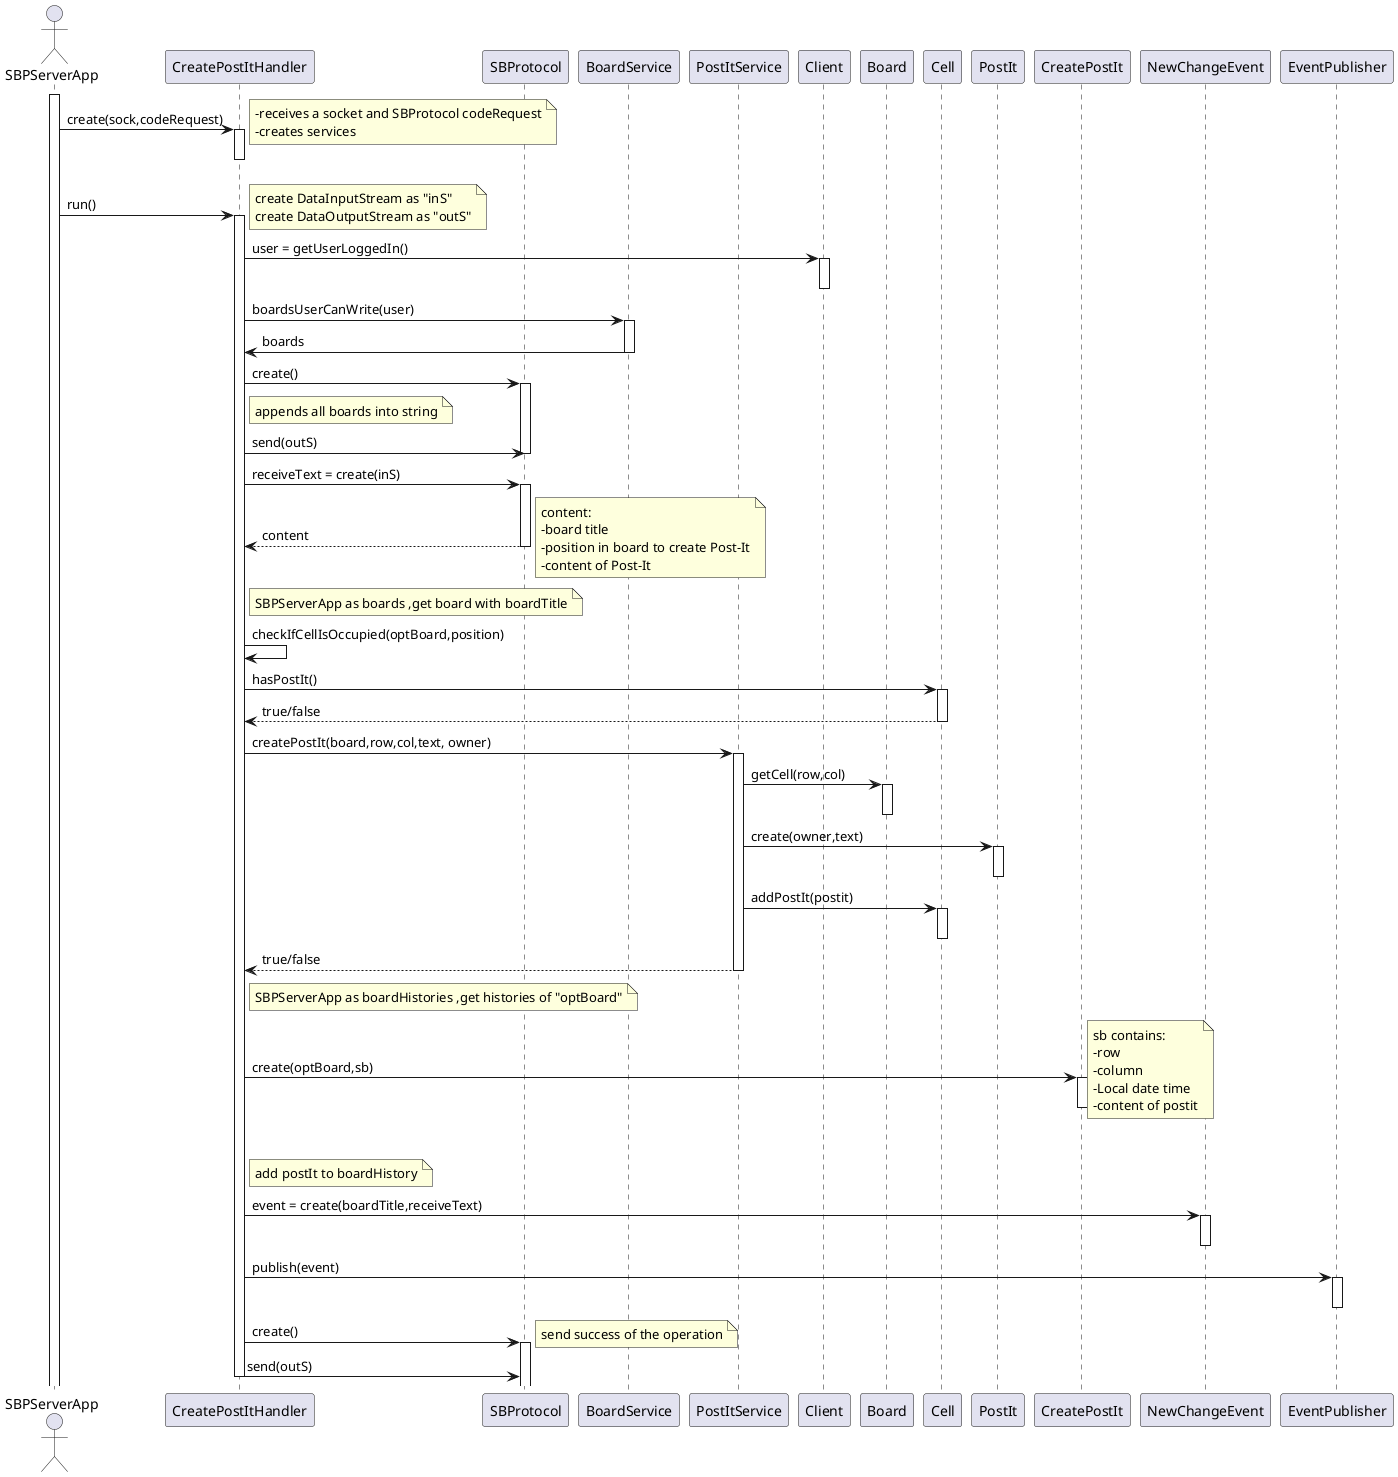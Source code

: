 @startuml

actor SBPServerApp as server


participant CreatePostItHandler as handler
participant SBProtocol as sbp
participant BoardService as b_svc
participant PostItService as p_svc
participant Client as c_user
participant Board as b
participant Cell as cell
participant PostIt as postit
participant CreatePostIt as c_postit
participant NewChangeEvent as nce
participant EventPublisher as ep

activate server
server ->  handler: create(sock,codeRequest)
    note right : -receives a socket and SBProtocol codeRequest\n-creates services
    activate handler

    deactivate handler



    server -> handler : run()
    note right : create DataInputStream as "inS"\ncreate DataOutputStream as "outS"

    activate handler
        handler -> c_user : user = getUserLoggedIn()
        activate c_user
        deactivate c_user

        handler -> b_svc : boardsUserCanWrite(user)
        activate b_svc
            b_svc -> handler : boards
        deactivate b_svc


        handler -> sbp : create()
        activate sbp
        note right of handler: appends all boards into string
            handler -> sbp : send(outS)
        deactivate sbp

        handler -> sbp : receiveText = create(inS)
        activate sbp
            sbp --> handler : content
            note right : content:\n-board title\n-position in board to create Post-It\n-content of Post-It
        deactivate sbp

        note right of handler: SBPServerApp as boards ,get board with boardTitle
        handler -> handler : checkIfCellIsOccupied(optBoard,position)


        handler -> cell : hasPostIt()
        activate cell
            cell --> handler : true/false
        deactivate cell


        handler -> p_svc : createPostIt(board,row,col,text, owner)
        activate p_svc
               p_svc -> b : getCell(row,col)
               activate b
               deactivate b
               p_svc -> postit : create(owner,text)
               activate postit
               deactivate postit
               p_svc -> cell : addPostIt(postit)
               activate cell
               deactivate cell
               p_svc --> handler : true/false
        deactivate p_svc
        note right of handler: SBPServerApp as boardHistories ,get histories of "optBoard"
        handler -> c_postit : create(optBoard,sb)
        activate c_postit
            note right : sb contains:\n-row\n-column\n-Local date time\n-content of postit

        deactivate c_postit

        note right of handler : add postIt to boardHistory
        handler -> nce : event = create(boardTitle,receiveText)
        activate nce
        deactivate nce

        handler -> ep : publish(event)
        activate ep
        deactivate ep

        handler -> sbp : create()
        activate sbp
            note right : send success of the operation
            handler -> sbp : send(outS)

deactivate handler








@enduml


